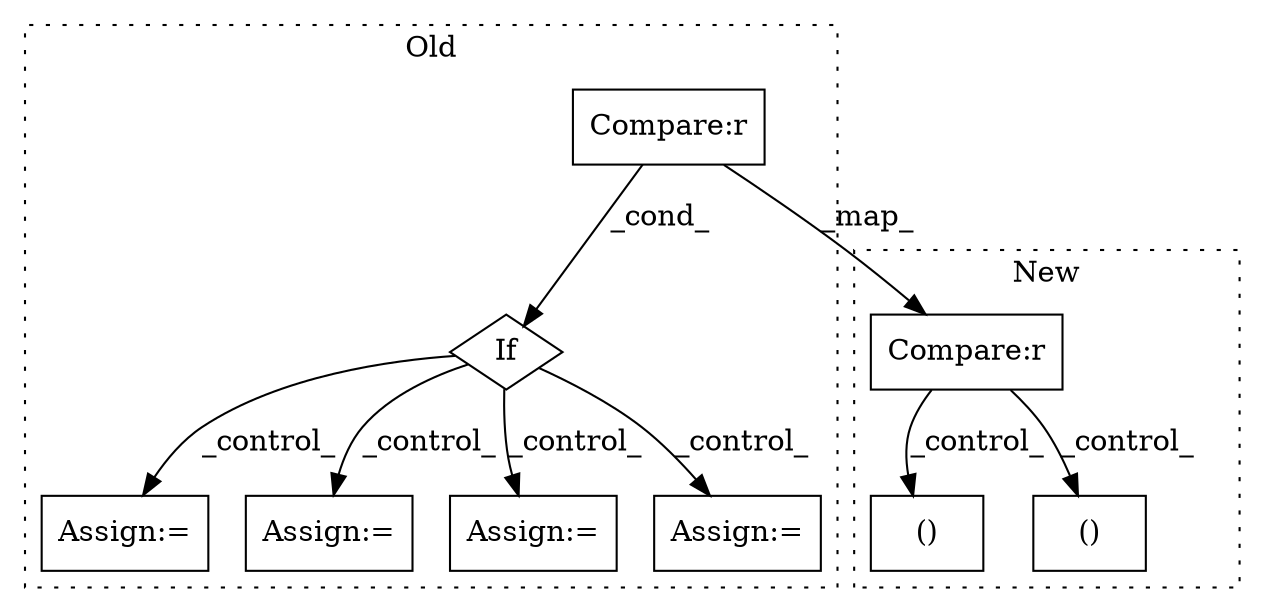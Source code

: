 digraph G {
subgraph cluster0 {
1 [label="If" a="96" s="5118,5138" l="0,14" shape="diamond"];
3 [label="Assign:=" a="68" s="5319" l="1" shape="box"];
4 [label="Assign:=" a="68" s="5162" l="1" shape="box"];
5 [label="Assign:=" a="68" s="5276" l="1" shape="box"];
6 [label="Assign:=" a="68" s="5205" l="1" shape="box"];
7 [label="Compare:r" a="40" s="5118" l="20" shape="box"];
label = "Old";
style="dotted";
}
subgraph cluster1 {
2 [label="()" a="54" s="5918" l="6" shape="box"];
8 [label="Compare:r" a="40" s="5590" l="27" shape="box"];
9 [label="()" a="54" s="5740" l="6" shape="box"];
label = "New";
style="dotted";
}
1 -> 3 [label="_control_"];
1 -> 5 [label="_control_"];
1 -> 6 [label="_control_"];
1 -> 4 [label="_control_"];
7 -> 1 [label="_cond_"];
7 -> 8 [label="_map_"];
8 -> 2 [label="_control_"];
8 -> 9 [label="_control_"];
}